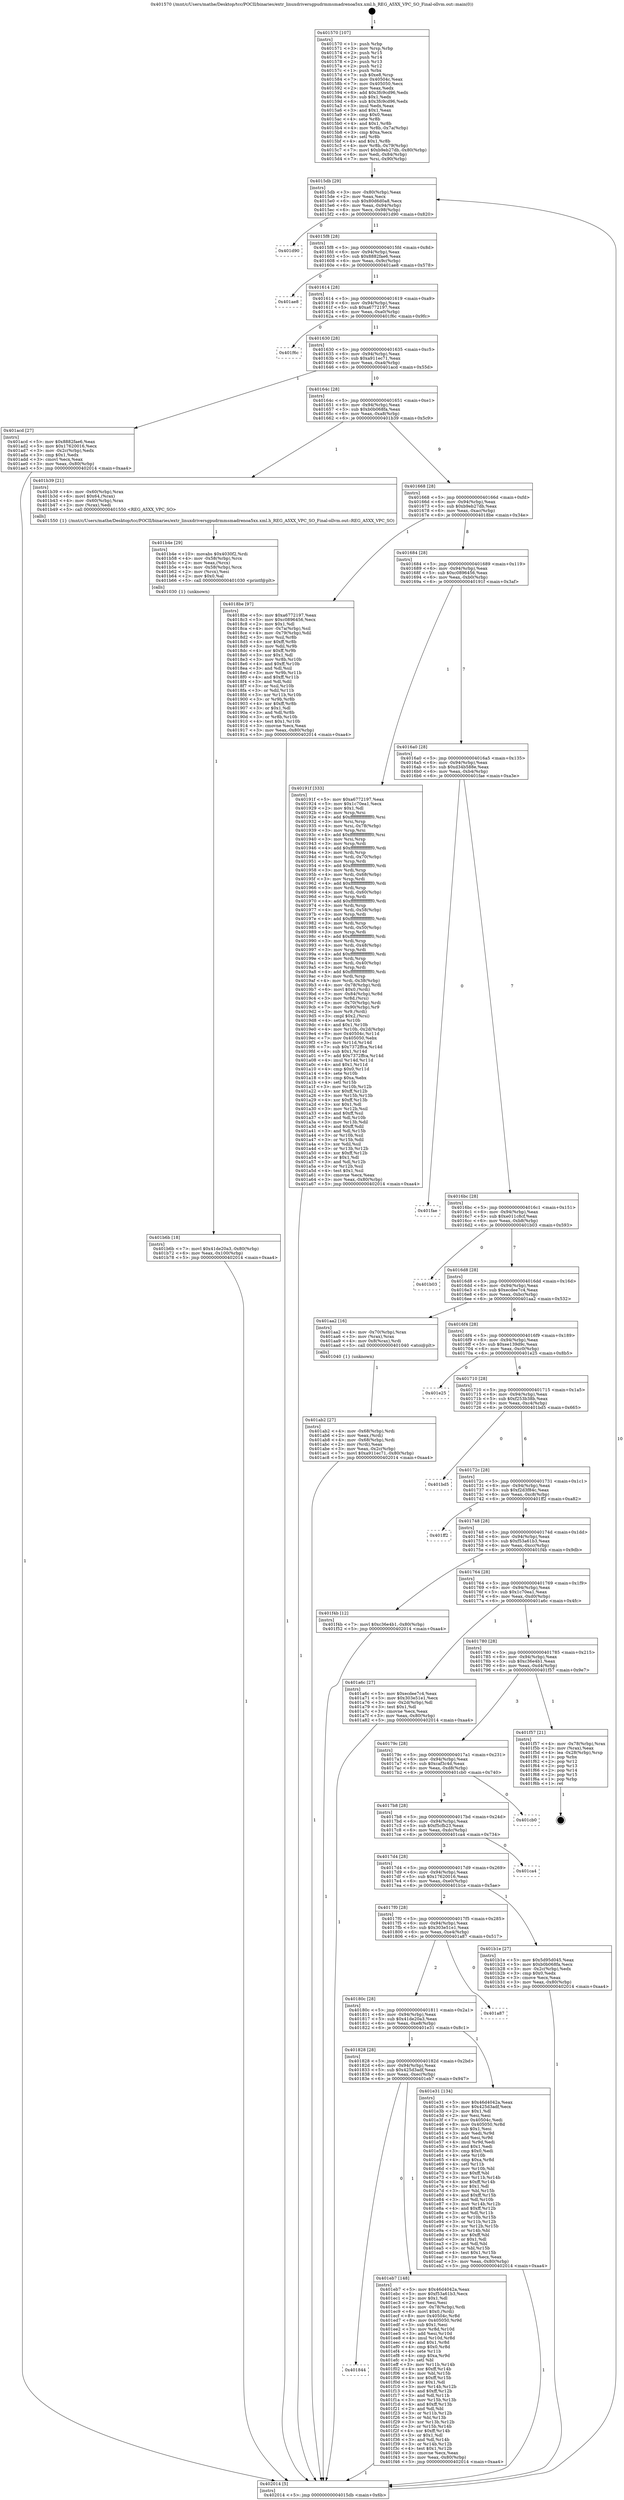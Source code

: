digraph "0x401570" {
  label = "0x401570 (/mnt/c/Users/mathe/Desktop/tcc/POCII/binaries/extr_linuxdriversgpudrmmsmadrenoa5xx.xml.h_REG_A5XX_VPC_SO_Final-ollvm.out::main(0))"
  labelloc = "t"
  node[shape=record]

  Entry [label="",width=0.3,height=0.3,shape=circle,fillcolor=black,style=filled]
  "0x4015db" [label="{
     0x4015db [29]\l
     | [instrs]\l
     &nbsp;&nbsp;0x4015db \<+3\>: mov -0x80(%rbp),%eax\l
     &nbsp;&nbsp;0x4015de \<+2\>: mov %eax,%ecx\l
     &nbsp;&nbsp;0x4015e0 \<+6\>: sub $0x80d6d0a8,%ecx\l
     &nbsp;&nbsp;0x4015e6 \<+6\>: mov %eax,-0x94(%rbp)\l
     &nbsp;&nbsp;0x4015ec \<+6\>: mov %ecx,-0x98(%rbp)\l
     &nbsp;&nbsp;0x4015f2 \<+6\>: je 0000000000401d90 \<main+0x820\>\l
  }"]
  "0x401d90" [label="{
     0x401d90\l
  }", style=dashed]
  "0x4015f8" [label="{
     0x4015f8 [28]\l
     | [instrs]\l
     &nbsp;&nbsp;0x4015f8 \<+5\>: jmp 00000000004015fd \<main+0x8d\>\l
     &nbsp;&nbsp;0x4015fd \<+6\>: mov -0x94(%rbp),%eax\l
     &nbsp;&nbsp;0x401603 \<+5\>: sub $0x8882fae6,%eax\l
     &nbsp;&nbsp;0x401608 \<+6\>: mov %eax,-0x9c(%rbp)\l
     &nbsp;&nbsp;0x40160e \<+6\>: je 0000000000401ae8 \<main+0x578\>\l
  }"]
  Exit [label="",width=0.3,height=0.3,shape=circle,fillcolor=black,style=filled,peripheries=2]
  "0x401ae8" [label="{
     0x401ae8\l
  }", style=dashed]
  "0x401614" [label="{
     0x401614 [28]\l
     | [instrs]\l
     &nbsp;&nbsp;0x401614 \<+5\>: jmp 0000000000401619 \<main+0xa9\>\l
     &nbsp;&nbsp;0x401619 \<+6\>: mov -0x94(%rbp),%eax\l
     &nbsp;&nbsp;0x40161f \<+5\>: sub $0xa6772197,%eax\l
     &nbsp;&nbsp;0x401624 \<+6\>: mov %eax,-0xa0(%rbp)\l
     &nbsp;&nbsp;0x40162a \<+6\>: je 0000000000401f6c \<main+0x9fc\>\l
  }"]
  "0x401844" [label="{
     0x401844\l
  }", style=dashed]
  "0x401f6c" [label="{
     0x401f6c\l
  }", style=dashed]
  "0x401630" [label="{
     0x401630 [28]\l
     | [instrs]\l
     &nbsp;&nbsp;0x401630 \<+5\>: jmp 0000000000401635 \<main+0xc5\>\l
     &nbsp;&nbsp;0x401635 \<+6\>: mov -0x94(%rbp),%eax\l
     &nbsp;&nbsp;0x40163b \<+5\>: sub $0xa911ec71,%eax\l
     &nbsp;&nbsp;0x401640 \<+6\>: mov %eax,-0xa4(%rbp)\l
     &nbsp;&nbsp;0x401646 \<+6\>: je 0000000000401acd \<main+0x55d\>\l
  }"]
  "0x401eb7" [label="{
     0x401eb7 [148]\l
     | [instrs]\l
     &nbsp;&nbsp;0x401eb7 \<+5\>: mov $0x46d4042a,%eax\l
     &nbsp;&nbsp;0x401ebc \<+5\>: mov $0xf53a61b3,%ecx\l
     &nbsp;&nbsp;0x401ec1 \<+2\>: mov $0x1,%dl\l
     &nbsp;&nbsp;0x401ec3 \<+2\>: xor %esi,%esi\l
     &nbsp;&nbsp;0x401ec5 \<+4\>: mov -0x78(%rbp),%rdi\l
     &nbsp;&nbsp;0x401ec9 \<+6\>: movl $0x0,(%rdi)\l
     &nbsp;&nbsp;0x401ecf \<+8\>: mov 0x40504c,%r8d\l
     &nbsp;&nbsp;0x401ed7 \<+8\>: mov 0x405050,%r9d\l
     &nbsp;&nbsp;0x401edf \<+3\>: sub $0x1,%esi\l
     &nbsp;&nbsp;0x401ee2 \<+3\>: mov %r8d,%r10d\l
     &nbsp;&nbsp;0x401ee5 \<+3\>: add %esi,%r10d\l
     &nbsp;&nbsp;0x401ee8 \<+4\>: imul %r10d,%r8d\l
     &nbsp;&nbsp;0x401eec \<+4\>: and $0x1,%r8d\l
     &nbsp;&nbsp;0x401ef0 \<+4\>: cmp $0x0,%r8d\l
     &nbsp;&nbsp;0x401ef4 \<+4\>: sete %r11b\l
     &nbsp;&nbsp;0x401ef8 \<+4\>: cmp $0xa,%r9d\l
     &nbsp;&nbsp;0x401efc \<+3\>: setl %bl\l
     &nbsp;&nbsp;0x401eff \<+3\>: mov %r11b,%r14b\l
     &nbsp;&nbsp;0x401f02 \<+4\>: xor $0xff,%r14b\l
     &nbsp;&nbsp;0x401f06 \<+3\>: mov %bl,%r15b\l
     &nbsp;&nbsp;0x401f09 \<+4\>: xor $0xff,%r15b\l
     &nbsp;&nbsp;0x401f0d \<+3\>: xor $0x1,%dl\l
     &nbsp;&nbsp;0x401f10 \<+3\>: mov %r14b,%r12b\l
     &nbsp;&nbsp;0x401f13 \<+4\>: and $0xff,%r12b\l
     &nbsp;&nbsp;0x401f17 \<+3\>: and %dl,%r11b\l
     &nbsp;&nbsp;0x401f1a \<+3\>: mov %r15b,%r13b\l
     &nbsp;&nbsp;0x401f1d \<+4\>: and $0xff,%r13b\l
     &nbsp;&nbsp;0x401f21 \<+2\>: and %dl,%bl\l
     &nbsp;&nbsp;0x401f23 \<+3\>: or %r11b,%r12b\l
     &nbsp;&nbsp;0x401f26 \<+3\>: or %bl,%r13b\l
     &nbsp;&nbsp;0x401f29 \<+3\>: xor %r13b,%r12b\l
     &nbsp;&nbsp;0x401f2c \<+3\>: or %r15b,%r14b\l
     &nbsp;&nbsp;0x401f2f \<+4\>: xor $0xff,%r14b\l
     &nbsp;&nbsp;0x401f33 \<+3\>: or $0x1,%dl\l
     &nbsp;&nbsp;0x401f36 \<+3\>: and %dl,%r14b\l
     &nbsp;&nbsp;0x401f39 \<+3\>: or %r14b,%r12b\l
     &nbsp;&nbsp;0x401f3c \<+4\>: test $0x1,%r12b\l
     &nbsp;&nbsp;0x401f40 \<+3\>: cmovne %ecx,%eax\l
     &nbsp;&nbsp;0x401f43 \<+3\>: mov %eax,-0x80(%rbp)\l
     &nbsp;&nbsp;0x401f46 \<+5\>: jmp 0000000000402014 \<main+0xaa4\>\l
  }"]
  "0x401acd" [label="{
     0x401acd [27]\l
     | [instrs]\l
     &nbsp;&nbsp;0x401acd \<+5\>: mov $0x8882fae6,%eax\l
     &nbsp;&nbsp;0x401ad2 \<+5\>: mov $0x17620016,%ecx\l
     &nbsp;&nbsp;0x401ad7 \<+3\>: mov -0x2c(%rbp),%edx\l
     &nbsp;&nbsp;0x401ada \<+3\>: cmp $0x1,%edx\l
     &nbsp;&nbsp;0x401add \<+3\>: cmovl %ecx,%eax\l
     &nbsp;&nbsp;0x401ae0 \<+3\>: mov %eax,-0x80(%rbp)\l
     &nbsp;&nbsp;0x401ae3 \<+5\>: jmp 0000000000402014 \<main+0xaa4\>\l
  }"]
  "0x40164c" [label="{
     0x40164c [28]\l
     | [instrs]\l
     &nbsp;&nbsp;0x40164c \<+5\>: jmp 0000000000401651 \<main+0xe1\>\l
     &nbsp;&nbsp;0x401651 \<+6\>: mov -0x94(%rbp),%eax\l
     &nbsp;&nbsp;0x401657 \<+5\>: sub $0xb0b068fa,%eax\l
     &nbsp;&nbsp;0x40165c \<+6\>: mov %eax,-0xa8(%rbp)\l
     &nbsp;&nbsp;0x401662 \<+6\>: je 0000000000401b39 \<main+0x5c9\>\l
  }"]
  "0x401828" [label="{
     0x401828 [28]\l
     | [instrs]\l
     &nbsp;&nbsp;0x401828 \<+5\>: jmp 000000000040182d \<main+0x2bd\>\l
     &nbsp;&nbsp;0x40182d \<+6\>: mov -0x94(%rbp),%eax\l
     &nbsp;&nbsp;0x401833 \<+5\>: sub $0x425d3adf,%eax\l
     &nbsp;&nbsp;0x401838 \<+6\>: mov %eax,-0xec(%rbp)\l
     &nbsp;&nbsp;0x40183e \<+6\>: je 0000000000401eb7 \<main+0x947\>\l
  }"]
  "0x401b39" [label="{
     0x401b39 [21]\l
     | [instrs]\l
     &nbsp;&nbsp;0x401b39 \<+4\>: mov -0x60(%rbp),%rax\l
     &nbsp;&nbsp;0x401b3d \<+6\>: movl $0x64,(%rax)\l
     &nbsp;&nbsp;0x401b43 \<+4\>: mov -0x60(%rbp),%rax\l
     &nbsp;&nbsp;0x401b47 \<+2\>: mov (%rax),%edi\l
     &nbsp;&nbsp;0x401b49 \<+5\>: call 0000000000401550 \<REG_A5XX_VPC_SO\>\l
     | [calls]\l
     &nbsp;&nbsp;0x401550 \{1\} (/mnt/c/Users/mathe/Desktop/tcc/POCII/binaries/extr_linuxdriversgpudrmmsmadrenoa5xx.xml.h_REG_A5XX_VPC_SO_Final-ollvm.out::REG_A5XX_VPC_SO)\l
  }"]
  "0x401668" [label="{
     0x401668 [28]\l
     | [instrs]\l
     &nbsp;&nbsp;0x401668 \<+5\>: jmp 000000000040166d \<main+0xfd\>\l
     &nbsp;&nbsp;0x40166d \<+6\>: mov -0x94(%rbp),%eax\l
     &nbsp;&nbsp;0x401673 \<+5\>: sub $0xb9eb27db,%eax\l
     &nbsp;&nbsp;0x401678 \<+6\>: mov %eax,-0xac(%rbp)\l
     &nbsp;&nbsp;0x40167e \<+6\>: je 00000000004018be \<main+0x34e\>\l
  }"]
  "0x401e31" [label="{
     0x401e31 [134]\l
     | [instrs]\l
     &nbsp;&nbsp;0x401e31 \<+5\>: mov $0x46d4042a,%eax\l
     &nbsp;&nbsp;0x401e36 \<+5\>: mov $0x425d3adf,%ecx\l
     &nbsp;&nbsp;0x401e3b \<+2\>: mov $0x1,%dl\l
     &nbsp;&nbsp;0x401e3d \<+2\>: xor %esi,%esi\l
     &nbsp;&nbsp;0x401e3f \<+7\>: mov 0x40504c,%edi\l
     &nbsp;&nbsp;0x401e46 \<+8\>: mov 0x405050,%r8d\l
     &nbsp;&nbsp;0x401e4e \<+3\>: sub $0x1,%esi\l
     &nbsp;&nbsp;0x401e51 \<+3\>: mov %edi,%r9d\l
     &nbsp;&nbsp;0x401e54 \<+3\>: add %esi,%r9d\l
     &nbsp;&nbsp;0x401e57 \<+4\>: imul %r9d,%edi\l
     &nbsp;&nbsp;0x401e5b \<+3\>: and $0x1,%edi\l
     &nbsp;&nbsp;0x401e5e \<+3\>: cmp $0x0,%edi\l
     &nbsp;&nbsp;0x401e61 \<+4\>: sete %r10b\l
     &nbsp;&nbsp;0x401e65 \<+4\>: cmp $0xa,%r8d\l
     &nbsp;&nbsp;0x401e69 \<+4\>: setl %r11b\l
     &nbsp;&nbsp;0x401e6d \<+3\>: mov %r10b,%bl\l
     &nbsp;&nbsp;0x401e70 \<+3\>: xor $0xff,%bl\l
     &nbsp;&nbsp;0x401e73 \<+3\>: mov %r11b,%r14b\l
     &nbsp;&nbsp;0x401e76 \<+4\>: xor $0xff,%r14b\l
     &nbsp;&nbsp;0x401e7a \<+3\>: xor $0x1,%dl\l
     &nbsp;&nbsp;0x401e7d \<+3\>: mov %bl,%r15b\l
     &nbsp;&nbsp;0x401e80 \<+4\>: and $0xff,%r15b\l
     &nbsp;&nbsp;0x401e84 \<+3\>: and %dl,%r10b\l
     &nbsp;&nbsp;0x401e87 \<+3\>: mov %r14b,%r12b\l
     &nbsp;&nbsp;0x401e8a \<+4\>: and $0xff,%r12b\l
     &nbsp;&nbsp;0x401e8e \<+3\>: and %dl,%r11b\l
     &nbsp;&nbsp;0x401e91 \<+3\>: or %r10b,%r15b\l
     &nbsp;&nbsp;0x401e94 \<+3\>: or %r11b,%r12b\l
     &nbsp;&nbsp;0x401e97 \<+3\>: xor %r12b,%r15b\l
     &nbsp;&nbsp;0x401e9a \<+3\>: or %r14b,%bl\l
     &nbsp;&nbsp;0x401e9d \<+3\>: xor $0xff,%bl\l
     &nbsp;&nbsp;0x401ea0 \<+3\>: or $0x1,%dl\l
     &nbsp;&nbsp;0x401ea3 \<+2\>: and %dl,%bl\l
     &nbsp;&nbsp;0x401ea5 \<+3\>: or %bl,%r15b\l
     &nbsp;&nbsp;0x401ea8 \<+4\>: test $0x1,%r15b\l
     &nbsp;&nbsp;0x401eac \<+3\>: cmovne %ecx,%eax\l
     &nbsp;&nbsp;0x401eaf \<+3\>: mov %eax,-0x80(%rbp)\l
     &nbsp;&nbsp;0x401eb2 \<+5\>: jmp 0000000000402014 \<main+0xaa4\>\l
  }"]
  "0x4018be" [label="{
     0x4018be [97]\l
     | [instrs]\l
     &nbsp;&nbsp;0x4018be \<+5\>: mov $0xa6772197,%eax\l
     &nbsp;&nbsp;0x4018c3 \<+5\>: mov $0xc0896456,%ecx\l
     &nbsp;&nbsp;0x4018c8 \<+2\>: mov $0x1,%dl\l
     &nbsp;&nbsp;0x4018ca \<+4\>: mov -0x7a(%rbp),%sil\l
     &nbsp;&nbsp;0x4018ce \<+4\>: mov -0x79(%rbp),%dil\l
     &nbsp;&nbsp;0x4018d2 \<+3\>: mov %sil,%r8b\l
     &nbsp;&nbsp;0x4018d5 \<+4\>: xor $0xff,%r8b\l
     &nbsp;&nbsp;0x4018d9 \<+3\>: mov %dil,%r9b\l
     &nbsp;&nbsp;0x4018dc \<+4\>: xor $0xff,%r9b\l
     &nbsp;&nbsp;0x4018e0 \<+3\>: xor $0x1,%dl\l
     &nbsp;&nbsp;0x4018e3 \<+3\>: mov %r8b,%r10b\l
     &nbsp;&nbsp;0x4018e6 \<+4\>: and $0xff,%r10b\l
     &nbsp;&nbsp;0x4018ea \<+3\>: and %dl,%sil\l
     &nbsp;&nbsp;0x4018ed \<+3\>: mov %r9b,%r11b\l
     &nbsp;&nbsp;0x4018f0 \<+4\>: and $0xff,%r11b\l
     &nbsp;&nbsp;0x4018f4 \<+3\>: and %dl,%dil\l
     &nbsp;&nbsp;0x4018f7 \<+3\>: or %sil,%r10b\l
     &nbsp;&nbsp;0x4018fa \<+3\>: or %dil,%r11b\l
     &nbsp;&nbsp;0x4018fd \<+3\>: xor %r11b,%r10b\l
     &nbsp;&nbsp;0x401900 \<+3\>: or %r9b,%r8b\l
     &nbsp;&nbsp;0x401903 \<+4\>: xor $0xff,%r8b\l
     &nbsp;&nbsp;0x401907 \<+3\>: or $0x1,%dl\l
     &nbsp;&nbsp;0x40190a \<+3\>: and %dl,%r8b\l
     &nbsp;&nbsp;0x40190d \<+3\>: or %r8b,%r10b\l
     &nbsp;&nbsp;0x401910 \<+4\>: test $0x1,%r10b\l
     &nbsp;&nbsp;0x401914 \<+3\>: cmovne %ecx,%eax\l
     &nbsp;&nbsp;0x401917 \<+3\>: mov %eax,-0x80(%rbp)\l
     &nbsp;&nbsp;0x40191a \<+5\>: jmp 0000000000402014 \<main+0xaa4\>\l
  }"]
  "0x401684" [label="{
     0x401684 [28]\l
     | [instrs]\l
     &nbsp;&nbsp;0x401684 \<+5\>: jmp 0000000000401689 \<main+0x119\>\l
     &nbsp;&nbsp;0x401689 \<+6\>: mov -0x94(%rbp),%eax\l
     &nbsp;&nbsp;0x40168f \<+5\>: sub $0xc0896456,%eax\l
     &nbsp;&nbsp;0x401694 \<+6\>: mov %eax,-0xb0(%rbp)\l
     &nbsp;&nbsp;0x40169a \<+6\>: je 000000000040191f \<main+0x3af\>\l
  }"]
  "0x402014" [label="{
     0x402014 [5]\l
     | [instrs]\l
     &nbsp;&nbsp;0x402014 \<+5\>: jmp 00000000004015db \<main+0x6b\>\l
  }"]
  "0x401570" [label="{
     0x401570 [107]\l
     | [instrs]\l
     &nbsp;&nbsp;0x401570 \<+1\>: push %rbp\l
     &nbsp;&nbsp;0x401571 \<+3\>: mov %rsp,%rbp\l
     &nbsp;&nbsp;0x401574 \<+2\>: push %r15\l
     &nbsp;&nbsp;0x401576 \<+2\>: push %r14\l
     &nbsp;&nbsp;0x401578 \<+2\>: push %r13\l
     &nbsp;&nbsp;0x40157a \<+2\>: push %r12\l
     &nbsp;&nbsp;0x40157c \<+1\>: push %rbx\l
     &nbsp;&nbsp;0x40157d \<+7\>: sub $0xe8,%rsp\l
     &nbsp;&nbsp;0x401584 \<+7\>: mov 0x40504c,%eax\l
     &nbsp;&nbsp;0x40158b \<+7\>: mov 0x405050,%ecx\l
     &nbsp;&nbsp;0x401592 \<+2\>: mov %eax,%edx\l
     &nbsp;&nbsp;0x401594 \<+6\>: add $0x3fc9cd96,%edx\l
     &nbsp;&nbsp;0x40159a \<+3\>: sub $0x1,%edx\l
     &nbsp;&nbsp;0x40159d \<+6\>: sub $0x3fc9cd96,%edx\l
     &nbsp;&nbsp;0x4015a3 \<+3\>: imul %edx,%eax\l
     &nbsp;&nbsp;0x4015a6 \<+3\>: and $0x1,%eax\l
     &nbsp;&nbsp;0x4015a9 \<+3\>: cmp $0x0,%eax\l
     &nbsp;&nbsp;0x4015ac \<+4\>: sete %r8b\l
     &nbsp;&nbsp;0x4015b0 \<+4\>: and $0x1,%r8b\l
     &nbsp;&nbsp;0x4015b4 \<+4\>: mov %r8b,-0x7a(%rbp)\l
     &nbsp;&nbsp;0x4015b8 \<+3\>: cmp $0xa,%ecx\l
     &nbsp;&nbsp;0x4015bb \<+4\>: setl %r8b\l
     &nbsp;&nbsp;0x4015bf \<+4\>: and $0x1,%r8b\l
     &nbsp;&nbsp;0x4015c3 \<+4\>: mov %r8b,-0x79(%rbp)\l
     &nbsp;&nbsp;0x4015c7 \<+7\>: movl $0xb9eb27db,-0x80(%rbp)\l
     &nbsp;&nbsp;0x4015ce \<+6\>: mov %edi,-0x84(%rbp)\l
     &nbsp;&nbsp;0x4015d4 \<+7\>: mov %rsi,-0x90(%rbp)\l
  }"]
  "0x40180c" [label="{
     0x40180c [28]\l
     | [instrs]\l
     &nbsp;&nbsp;0x40180c \<+5\>: jmp 0000000000401811 \<main+0x2a1\>\l
     &nbsp;&nbsp;0x401811 \<+6\>: mov -0x94(%rbp),%eax\l
     &nbsp;&nbsp;0x401817 \<+5\>: sub $0x41de20a3,%eax\l
     &nbsp;&nbsp;0x40181c \<+6\>: mov %eax,-0xe8(%rbp)\l
     &nbsp;&nbsp;0x401822 \<+6\>: je 0000000000401e31 \<main+0x8c1\>\l
  }"]
  "0x40191f" [label="{
     0x40191f [333]\l
     | [instrs]\l
     &nbsp;&nbsp;0x40191f \<+5\>: mov $0xa6772197,%eax\l
     &nbsp;&nbsp;0x401924 \<+5\>: mov $0x1c70ea1,%ecx\l
     &nbsp;&nbsp;0x401929 \<+2\>: mov $0x1,%dl\l
     &nbsp;&nbsp;0x40192b \<+3\>: mov %rsp,%rsi\l
     &nbsp;&nbsp;0x40192e \<+4\>: add $0xfffffffffffffff0,%rsi\l
     &nbsp;&nbsp;0x401932 \<+3\>: mov %rsi,%rsp\l
     &nbsp;&nbsp;0x401935 \<+4\>: mov %rsi,-0x78(%rbp)\l
     &nbsp;&nbsp;0x401939 \<+3\>: mov %rsp,%rsi\l
     &nbsp;&nbsp;0x40193c \<+4\>: add $0xfffffffffffffff0,%rsi\l
     &nbsp;&nbsp;0x401940 \<+3\>: mov %rsi,%rsp\l
     &nbsp;&nbsp;0x401943 \<+3\>: mov %rsp,%rdi\l
     &nbsp;&nbsp;0x401946 \<+4\>: add $0xfffffffffffffff0,%rdi\l
     &nbsp;&nbsp;0x40194a \<+3\>: mov %rdi,%rsp\l
     &nbsp;&nbsp;0x40194d \<+4\>: mov %rdi,-0x70(%rbp)\l
     &nbsp;&nbsp;0x401951 \<+3\>: mov %rsp,%rdi\l
     &nbsp;&nbsp;0x401954 \<+4\>: add $0xfffffffffffffff0,%rdi\l
     &nbsp;&nbsp;0x401958 \<+3\>: mov %rdi,%rsp\l
     &nbsp;&nbsp;0x40195b \<+4\>: mov %rdi,-0x68(%rbp)\l
     &nbsp;&nbsp;0x40195f \<+3\>: mov %rsp,%rdi\l
     &nbsp;&nbsp;0x401962 \<+4\>: add $0xfffffffffffffff0,%rdi\l
     &nbsp;&nbsp;0x401966 \<+3\>: mov %rdi,%rsp\l
     &nbsp;&nbsp;0x401969 \<+4\>: mov %rdi,-0x60(%rbp)\l
     &nbsp;&nbsp;0x40196d \<+3\>: mov %rsp,%rdi\l
     &nbsp;&nbsp;0x401970 \<+4\>: add $0xfffffffffffffff0,%rdi\l
     &nbsp;&nbsp;0x401974 \<+3\>: mov %rdi,%rsp\l
     &nbsp;&nbsp;0x401977 \<+4\>: mov %rdi,-0x58(%rbp)\l
     &nbsp;&nbsp;0x40197b \<+3\>: mov %rsp,%rdi\l
     &nbsp;&nbsp;0x40197e \<+4\>: add $0xfffffffffffffff0,%rdi\l
     &nbsp;&nbsp;0x401982 \<+3\>: mov %rdi,%rsp\l
     &nbsp;&nbsp;0x401985 \<+4\>: mov %rdi,-0x50(%rbp)\l
     &nbsp;&nbsp;0x401989 \<+3\>: mov %rsp,%rdi\l
     &nbsp;&nbsp;0x40198c \<+4\>: add $0xfffffffffffffff0,%rdi\l
     &nbsp;&nbsp;0x401990 \<+3\>: mov %rdi,%rsp\l
     &nbsp;&nbsp;0x401993 \<+4\>: mov %rdi,-0x48(%rbp)\l
     &nbsp;&nbsp;0x401997 \<+3\>: mov %rsp,%rdi\l
     &nbsp;&nbsp;0x40199a \<+4\>: add $0xfffffffffffffff0,%rdi\l
     &nbsp;&nbsp;0x40199e \<+3\>: mov %rdi,%rsp\l
     &nbsp;&nbsp;0x4019a1 \<+4\>: mov %rdi,-0x40(%rbp)\l
     &nbsp;&nbsp;0x4019a5 \<+3\>: mov %rsp,%rdi\l
     &nbsp;&nbsp;0x4019a8 \<+4\>: add $0xfffffffffffffff0,%rdi\l
     &nbsp;&nbsp;0x4019ac \<+3\>: mov %rdi,%rsp\l
     &nbsp;&nbsp;0x4019af \<+4\>: mov %rdi,-0x38(%rbp)\l
     &nbsp;&nbsp;0x4019b3 \<+4\>: mov -0x78(%rbp),%rdi\l
     &nbsp;&nbsp;0x4019b7 \<+6\>: movl $0x0,(%rdi)\l
     &nbsp;&nbsp;0x4019bd \<+7\>: mov -0x84(%rbp),%r8d\l
     &nbsp;&nbsp;0x4019c4 \<+3\>: mov %r8d,(%rsi)\l
     &nbsp;&nbsp;0x4019c7 \<+4\>: mov -0x70(%rbp),%rdi\l
     &nbsp;&nbsp;0x4019cb \<+7\>: mov -0x90(%rbp),%r9\l
     &nbsp;&nbsp;0x4019d2 \<+3\>: mov %r9,(%rdi)\l
     &nbsp;&nbsp;0x4019d5 \<+3\>: cmpl $0x2,(%rsi)\l
     &nbsp;&nbsp;0x4019d8 \<+4\>: setne %r10b\l
     &nbsp;&nbsp;0x4019dc \<+4\>: and $0x1,%r10b\l
     &nbsp;&nbsp;0x4019e0 \<+4\>: mov %r10b,-0x2d(%rbp)\l
     &nbsp;&nbsp;0x4019e4 \<+8\>: mov 0x40504c,%r11d\l
     &nbsp;&nbsp;0x4019ec \<+7\>: mov 0x405050,%ebx\l
     &nbsp;&nbsp;0x4019f3 \<+3\>: mov %r11d,%r14d\l
     &nbsp;&nbsp;0x4019f6 \<+7\>: sub $0x7372ffca,%r14d\l
     &nbsp;&nbsp;0x4019fd \<+4\>: sub $0x1,%r14d\l
     &nbsp;&nbsp;0x401a01 \<+7\>: add $0x7372ffca,%r14d\l
     &nbsp;&nbsp;0x401a08 \<+4\>: imul %r14d,%r11d\l
     &nbsp;&nbsp;0x401a0c \<+4\>: and $0x1,%r11d\l
     &nbsp;&nbsp;0x401a10 \<+4\>: cmp $0x0,%r11d\l
     &nbsp;&nbsp;0x401a14 \<+4\>: sete %r10b\l
     &nbsp;&nbsp;0x401a18 \<+3\>: cmp $0xa,%ebx\l
     &nbsp;&nbsp;0x401a1b \<+4\>: setl %r15b\l
     &nbsp;&nbsp;0x401a1f \<+3\>: mov %r10b,%r12b\l
     &nbsp;&nbsp;0x401a22 \<+4\>: xor $0xff,%r12b\l
     &nbsp;&nbsp;0x401a26 \<+3\>: mov %r15b,%r13b\l
     &nbsp;&nbsp;0x401a29 \<+4\>: xor $0xff,%r13b\l
     &nbsp;&nbsp;0x401a2d \<+3\>: xor $0x1,%dl\l
     &nbsp;&nbsp;0x401a30 \<+3\>: mov %r12b,%sil\l
     &nbsp;&nbsp;0x401a33 \<+4\>: and $0xff,%sil\l
     &nbsp;&nbsp;0x401a37 \<+3\>: and %dl,%r10b\l
     &nbsp;&nbsp;0x401a3a \<+3\>: mov %r13b,%dil\l
     &nbsp;&nbsp;0x401a3d \<+4\>: and $0xff,%dil\l
     &nbsp;&nbsp;0x401a41 \<+3\>: and %dl,%r15b\l
     &nbsp;&nbsp;0x401a44 \<+3\>: or %r10b,%sil\l
     &nbsp;&nbsp;0x401a47 \<+3\>: or %r15b,%dil\l
     &nbsp;&nbsp;0x401a4a \<+3\>: xor %dil,%sil\l
     &nbsp;&nbsp;0x401a4d \<+3\>: or %r13b,%r12b\l
     &nbsp;&nbsp;0x401a50 \<+4\>: xor $0xff,%r12b\l
     &nbsp;&nbsp;0x401a54 \<+3\>: or $0x1,%dl\l
     &nbsp;&nbsp;0x401a57 \<+3\>: and %dl,%r12b\l
     &nbsp;&nbsp;0x401a5a \<+3\>: or %r12b,%sil\l
     &nbsp;&nbsp;0x401a5d \<+4\>: test $0x1,%sil\l
     &nbsp;&nbsp;0x401a61 \<+3\>: cmovne %ecx,%eax\l
     &nbsp;&nbsp;0x401a64 \<+3\>: mov %eax,-0x80(%rbp)\l
     &nbsp;&nbsp;0x401a67 \<+5\>: jmp 0000000000402014 \<main+0xaa4\>\l
  }"]
  "0x4016a0" [label="{
     0x4016a0 [28]\l
     | [instrs]\l
     &nbsp;&nbsp;0x4016a0 \<+5\>: jmp 00000000004016a5 \<main+0x135\>\l
     &nbsp;&nbsp;0x4016a5 \<+6\>: mov -0x94(%rbp),%eax\l
     &nbsp;&nbsp;0x4016ab \<+5\>: sub $0xd34b588e,%eax\l
     &nbsp;&nbsp;0x4016b0 \<+6\>: mov %eax,-0xb4(%rbp)\l
     &nbsp;&nbsp;0x4016b6 \<+6\>: je 0000000000401fae \<main+0xa3e\>\l
  }"]
  "0x401a87" [label="{
     0x401a87\l
  }", style=dashed]
  "0x401b6b" [label="{
     0x401b6b [18]\l
     | [instrs]\l
     &nbsp;&nbsp;0x401b6b \<+7\>: movl $0x41de20a3,-0x80(%rbp)\l
     &nbsp;&nbsp;0x401b72 \<+6\>: mov %eax,-0x100(%rbp)\l
     &nbsp;&nbsp;0x401b78 \<+5\>: jmp 0000000000402014 \<main+0xaa4\>\l
  }"]
  "0x401fae" [label="{
     0x401fae\l
  }", style=dashed]
  "0x4016bc" [label="{
     0x4016bc [28]\l
     | [instrs]\l
     &nbsp;&nbsp;0x4016bc \<+5\>: jmp 00000000004016c1 \<main+0x151\>\l
     &nbsp;&nbsp;0x4016c1 \<+6\>: mov -0x94(%rbp),%eax\l
     &nbsp;&nbsp;0x4016c7 \<+5\>: sub $0xe011c8cf,%eax\l
     &nbsp;&nbsp;0x4016cc \<+6\>: mov %eax,-0xb8(%rbp)\l
     &nbsp;&nbsp;0x4016d2 \<+6\>: je 0000000000401b03 \<main+0x593\>\l
  }"]
  "0x401b4e" [label="{
     0x401b4e [29]\l
     | [instrs]\l
     &nbsp;&nbsp;0x401b4e \<+10\>: movabs $0x4030f2,%rdi\l
     &nbsp;&nbsp;0x401b58 \<+4\>: mov -0x58(%rbp),%rcx\l
     &nbsp;&nbsp;0x401b5c \<+2\>: mov %eax,(%rcx)\l
     &nbsp;&nbsp;0x401b5e \<+4\>: mov -0x58(%rbp),%rcx\l
     &nbsp;&nbsp;0x401b62 \<+2\>: mov (%rcx),%esi\l
     &nbsp;&nbsp;0x401b64 \<+2\>: mov $0x0,%al\l
     &nbsp;&nbsp;0x401b66 \<+5\>: call 0000000000401030 \<printf@plt\>\l
     | [calls]\l
     &nbsp;&nbsp;0x401030 \{1\} (unknown)\l
  }"]
  "0x401b03" [label="{
     0x401b03\l
  }", style=dashed]
  "0x4016d8" [label="{
     0x4016d8 [28]\l
     | [instrs]\l
     &nbsp;&nbsp;0x4016d8 \<+5\>: jmp 00000000004016dd \<main+0x16d\>\l
     &nbsp;&nbsp;0x4016dd \<+6\>: mov -0x94(%rbp),%eax\l
     &nbsp;&nbsp;0x4016e3 \<+5\>: sub $0xecdee7c4,%eax\l
     &nbsp;&nbsp;0x4016e8 \<+6\>: mov %eax,-0xbc(%rbp)\l
     &nbsp;&nbsp;0x4016ee \<+6\>: je 0000000000401aa2 \<main+0x532\>\l
  }"]
  "0x4017f0" [label="{
     0x4017f0 [28]\l
     | [instrs]\l
     &nbsp;&nbsp;0x4017f0 \<+5\>: jmp 00000000004017f5 \<main+0x285\>\l
     &nbsp;&nbsp;0x4017f5 \<+6\>: mov -0x94(%rbp),%eax\l
     &nbsp;&nbsp;0x4017fb \<+5\>: sub $0x303e51e1,%eax\l
     &nbsp;&nbsp;0x401800 \<+6\>: mov %eax,-0xe4(%rbp)\l
     &nbsp;&nbsp;0x401806 \<+6\>: je 0000000000401a87 \<main+0x517\>\l
  }"]
  "0x401aa2" [label="{
     0x401aa2 [16]\l
     | [instrs]\l
     &nbsp;&nbsp;0x401aa2 \<+4\>: mov -0x70(%rbp),%rax\l
     &nbsp;&nbsp;0x401aa6 \<+3\>: mov (%rax),%rax\l
     &nbsp;&nbsp;0x401aa9 \<+4\>: mov 0x8(%rax),%rdi\l
     &nbsp;&nbsp;0x401aad \<+5\>: call 0000000000401040 \<atoi@plt\>\l
     | [calls]\l
     &nbsp;&nbsp;0x401040 \{1\} (unknown)\l
  }"]
  "0x4016f4" [label="{
     0x4016f4 [28]\l
     | [instrs]\l
     &nbsp;&nbsp;0x4016f4 \<+5\>: jmp 00000000004016f9 \<main+0x189\>\l
     &nbsp;&nbsp;0x4016f9 \<+6\>: mov -0x94(%rbp),%eax\l
     &nbsp;&nbsp;0x4016ff \<+5\>: sub $0xee139d9c,%eax\l
     &nbsp;&nbsp;0x401704 \<+6\>: mov %eax,-0xc0(%rbp)\l
     &nbsp;&nbsp;0x40170a \<+6\>: je 0000000000401e25 \<main+0x8b5\>\l
  }"]
  "0x401b1e" [label="{
     0x401b1e [27]\l
     | [instrs]\l
     &nbsp;&nbsp;0x401b1e \<+5\>: mov $0x5d95d045,%eax\l
     &nbsp;&nbsp;0x401b23 \<+5\>: mov $0xb0b068fa,%ecx\l
     &nbsp;&nbsp;0x401b28 \<+3\>: mov -0x2c(%rbp),%edx\l
     &nbsp;&nbsp;0x401b2b \<+3\>: cmp $0x0,%edx\l
     &nbsp;&nbsp;0x401b2e \<+3\>: cmove %ecx,%eax\l
     &nbsp;&nbsp;0x401b31 \<+3\>: mov %eax,-0x80(%rbp)\l
     &nbsp;&nbsp;0x401b34 \<+5\>: jmp 0000000000402014 \<main+0xaa4\>\l
  }"]
  "0x401e25" [label="{
     0x401e25\l
  }", style=dashed]
  "0x401710" [label="{
     0x401710 [28]\l
     | [instrs]\l
     &nbsp;&nbsp;0x401710 \<+5\>: jmp 0000000000401715 \<main+0x1a5\>\l
     &nbsp;&nbsp;0x401715 \<+6\>: mov -0x94(%rbp),%eax\l
     &nbsp;&nbsp;0x40171b \<+5\>: sub $0xf253b38b,%eax\l
     &nbsp;&nbsp;0x401720 \<+6\>: mov %eax,-0xc4(%rbp)\l
     &nbsp;&nbsp;0x401726 \<+6\>: je 0000000000401bd5 \<main+0x665\>\l
  }"]
  "0x4017d4" [label="{
     0x4017d4 [28]\l
     | [instrs]\l
     &nbsp;&nbsp;0x4017d4 \<+5\>: jmp 00000000004017d9 \<main+0x269\>\l
     &nbsp;&nbsp;0x4017d9 \<+6\>: mov -0x94(%rbp),%eax\l
     &nbsp;&nbsp;0x4017df \<+5\>: sub $0x17620016,%eax\l
     &nbsp;&nbsp;0x4017e4 \<+6\>: mov %eax,-0xe0(%rbp)\l
     &nbsp;&nbsp;0x4017ea \<+6\>: je 0000000000401b1e \<main+0x5ae\>\l
  }"]
  "0x401bd5" [label="{
     0x401bd5\l
  }", style=dashed]
  "0x40172c" [label="{
     0x40172c [28]\l
     | [instrs]\l
     &nbsp;&nbsp;0x40172c \<+5\>: jmp 0000000000401731 \<main+0x1c1\>\l
     &nbsp;&nbsp;0x401731 \<+6\>: mov -0x94(%rbp),%eax\l
     &nbsp;&nbsp;0x401737 \<+5\>: sub $0xf2d3f84c,%eax\l
     &nbsp;&nbsp;0x40173c \<+6\>: mov %eax,-0xc8(%rbp)\l
     &nbsp;&nbsp;0x401742 \<+6\>: je 0000000000401ff2 \<main+0xa82\>\l
  }"]
  "0x401ca4" [label="{
     0x401ca4\l
  }", style=dashed]
  "0x401ff2" [label="{
     0x401ff2\l
  }", style=dashed]
  "0x401748" [label="{
     0x401748 [28]\l
     | [instrs]\l
     &nbsp;&nbsp;0x401748 \<+5\>: jmp 000000000040174d \<main+0x1dd\>\l
     &nbsp;&nbsp;0x40174d \<+6\>: mov -0x94(%rbp),%eax\l
     &nbsp;&nbsp;0x401753 \<+5\>: sub $0xf53a61b3,%eax\l
     &nbsp;&nbsp;0x401758 \<+6\>: mov %eax,-0xcc(%rbp)\l
     &nbsp;&nbsp;0x40175e \<+6\>: je 0000000000401f4b \<main+0x9db\>\l
  }"]
  "0x4017b8" [label="{
     0x4017b8 [28]\l
     | [instrs]\l
     &nbsp;&nbsp;0x4017b8 \<+5\>: jmp 00000000004017bd \<main+0x24d\>\l
     &nbsp;&nbsp;0x4017bd \<+6\>: mov -0x94(%rbp),%eax\l
     &nbsp;&nbsp;0x4017c3 \<+5\>: sub $0xf5cfb23,%eax\l
     &nbsp;&nbsp;0x4017c8 \<+6\>: mov %eax,-0xdc(%rbp)\l
     &nbsp;&nbsp;0x4017ce \<+6\>: je 0000000000401ca4 \<main+0x734\>\l
  }"]
  "0x401f4b" [label="{
     0x401f4b [12]\l
     | [instrs]\l
     &nbsp;&nbsp;0x401f4b \<+7\>: movl $0xc36e4b1,-0x80(%rbp)\l
     &nbsp;&nbsp;0x401f52 \<+5\>: jmp 0000000000402014 \<main+0xaa4\>\l
  }"]
  "0x401764" [label="{
     0x401764 [28]\l
     | [instrs]\l
     &nbsp;&nbsp;0x401764 \<+5\>: jmp 0000000000401769 \<main+0x1f9\>\l
     &nbsp;&nbsp;0x401769 \<+6\>: mov -0x94(%rbp),%eax\l
     &nbsp;&nbsp;0x40176f \<+5\>: sub $0x1c70ea1,%eax\l
     &nbsp;&nbsp;0x401774 \<+6\>: mov %eax,-0xd0(%rbp)\l
     &nbsp;&nbsp;0x40177a \<+6\>: je 0000000000401a6c \<main+0x4fc\>\l
  }"]
  "0x401cb0" [label="{
     0x401cb0\l
  }", style=dashed]
  "0x401a6c" [label="{
     0x401a6c [27]\l
     | [instrs]\l
     &nbsp;&nbsp;0x401a6c \<+5\>: mov $0xecdee7c4,%eax\l
     &nbsp;&nbsp;0x401a71 \<+5\>: mov $0x303e51e1,%ecx\l
     &nbsp;&nbsp;0x401a76 \<+3\>: mov -0x2d(%rbp),%dl\l
     &nbsp;&nbsp;0x401a79 \<+3\>: test $0x1,%dl\l
     &nbsp;&nbsp;0x401a7c \<+3\>: cmovne %ecx,%eax\l
     &nbsp;&nbsp;0x401a7f \<+3\>: mov %eax,-0x80(%rbp)\l
     &nbsp;&nbsp;0x401a82 \<+5\>: jmp 0000000000402014 \<main+0xaa4\>\l
  }"]
  "0x401780" [label="{
     0x401780 [28]\l
     | [instrs]\l
     &nbsp;&nbsp;0x401780 \<+5\>: jmp 0000000000401785 \<main+0x215\>\l
     &nbsp;&nbsp;0x401785 \<+6\>: mov -0x94(%rbp),%eax\l
     &nbsp;&nbsp;0x40178b \<+5\>: sub $0xc36e4b1,%eax\l
     &nbsp;&nbsp;0x401790 \<+6\>: mov %eax,-0xd4(%rbp)\l
     &nbsp;&nbsp;0x401796 \<+6\>: je 0000000000401f57 \<main+0x9e7\>\l
  }"]
  "0x401ab2" [label="{
     0x401ab2 [27]\l
     | [instrs]\l
     &nbsp;&nbsp;0x401ab2 \<+4\>: mov -0x68(%rbp),%rdi\l
     &nbsp;&nbsp;0x401ab6 \<+2\>: mov %eax,(%rdi)\l
     &nbsp;&nbsp;0x401ab8 \<+4\>: mov -0x68(%rbp),%rdi\l
     &nbsp;&nbsp;0x401abc \<+2\>: mov (%rdi),%eax\l
     &nbsp;&nbsp;0x401abe \<+3\>: mov %eax,-0x2c(%rbp)\l
     &nbsp;&nbsp;0x401ac1 \<+7\>: movl $0xa911ec71,-0x80(%rbp)\l
     &nbsp;&nbsp;0x401ac8 \<+5\>: jmp 0000000000402014 \<main+0xaa4\>\l
  }"]
  "0x40179c" [label="{
     0x40179c [28]\l
     | [instrs]\l
     &nbsp;&nbsp;0x40179c \<+5\>: jmp 00000000004017a1 \<main+0x231\>\l
     &nbsp;&nbsp;0x4017a1 \<+6\>: mov -0x94(%rbp),%eax\l
     &nbsp;&nbsp;0x4017a7 \<+5\>: sub $0xcaf3c4d,%eax\l
     &nbsp;&nbsp;0x4017ac \<+6\>: mov %eax,-0xd8(%rbp)\l
     &nbsp;&nbsp;0x4017b2 \<+6\>: je 0000000000401cb0 \<main+0x740\>\l
  }"]
  "0x401f57" [label="{
     0x401f57 [21]\l
     | [instrs]\l
     &nbsp;&nbsp;0x401f57 \<+4\>: mov -0x78(%rbp),%rax\l
     &nbsp;&nbsp;0x401f5b \<+2\>: mov (%rax),%eax\l
     &nbsp;&nbsp;0x401f5d \<+4\>: lea -0x28(%rbp),%rsp\l
     &nbsp;&nbsp;0x401f61 \<+1\>: pop %rbx\l
     &nbsp;&nbsp;0x401f62 \<+2\>: pop %r12\l
     &nbsp;&nbsp;0x401f64 \<+2\>: pop %r13\l
     &nbsp;&nbsp;0x401f66 \<+2\>: pop %r14\l
     &nbsp;&nbsp;0x401f68 \<+2\>: pop %r15\l
     &nbsp;&nbsp;0x401f6a \<+1\>: pop %rbp\l
     &nbsp;&nbsp;0x401f6b \<+1\>: ret\l
  }"]
  Entry -> "0x401570" [label=" 1"]
  "0x4015db" -> "0x401d90" [label=" 0"]
  "0x4015db" -> "0x4015f8" [label=" 11"]
  "0x401f57" -> Exit [label=" 1"]
  "0x4015f8" -> "0x401ae8" [label=" 0"]
  "0x4015f8" -> "0x401614" [label=" 11"]
  "0x401f4b" -> "0x402014" [label=" 1"]
  "0x401614" -> "0x401f6c" [label=" 0"]
  "0x401614" -> "0x401630" [label=" 11"]
  "0x401eb7" -> "0x402014" [label=" 1"]
  "0x401630" -> "0x401acd" [label=" 1"]
  "0x401630" -> "0x40164c" [label=" 10"]
  "0x401828" -> "0x401844" [label=" 0"]
  "0x40164c" -> "0x401b39" [label=" 1"]
  "0x40164c" -> "0x401668" [label=" 9"]
  "0x401828" -> "0x401eb7" [label=" 1"]
  "0x401668" -> "0x4018be" [label=" 1"]
  "0x401668" -> "0x401684" [label=" 8"]
  "0x4018be" -> "0x402014" [label=" 1"]
  "0x401570" -> "0x4015db" [label=" 1"]
  "0x402014" -> "0x4015db" [label=" 10"]
  "0x401e31" -> "0x402014" [label=" 1"]
  "0x401684" -> "0x40191f" [label=" 1"]
  "0x401684" -> "0x4016a0" [label=" 7"]
  "0x40180c" -> "0x401e31" [label=" 1"]
  "0x40191f" -> "0x402014" [label=" 1"]
  "0x40180c" -> "0x401828" [label=" 1"]
  "0x4016a0" -> "0x401fae" [label=" 0"]
  "0x4016a0" -> "0x4016bc" [label=" 7"]
  "0x4017f0" -> "0x401a87" [label=" 0"]
  "0x4016bc" -> "0x401b03" [label=" 0"]
  "0x4016bc" -> "0x4016d8" [label=" 7"]
  "0x4017f0" -> "0x40180c" [label=" 2"]
  "0x4016d8" -> "0x401aa2" [label=" 1"]
  "0x4016d8" -> "0x4016f4" [label=" 6"]
  "0x401b6b" -> "0x402014" [label=" 1"]
  "0x4016f4" -> "0x401e25" [label=" 0"]
  "0x4016f4" -> "0x401710" [label=" 6"]
  "0x401b4e" -> "0x401b6b" [label=" 1"]
  "0x401710" -> "0x401bd5" [label=" 0"]
  "0x401710" -> "0x40172c" [label=" 6"]
  "0x401b1e" -> "0x402014" [label=" 1"]
  "0x40172c" -> "0x401ff2" [label=" 0"]
  "0x40172c" -> "0x401748" [label=" 6"]
  "0x4017d4" -> "0x4017f0" [label=" 2"]
  "0x401748" -> "0x401f4b" [label=" 1"]
  "0x401748" -> "0x401764" [label=" 5"]
  "0x401b39" -> "0x401b4e" [label=" 1"]
  "0x401764" -> "0x401a6c" [label=" 1"]
  "0x401764" -> "0x401780" [label=" 4"]
  "0x401a6c" -> "0x402014" [label=" 1"]
  "0x401aa2" -> "0x401ab2" [label=" 1"]
  "0x401ab2" -> "0x402014" [label=" 1"]
  "0x401acd" -> "0x402014" [label=" 1"]
  "0x4017b8" -> "0x4017d4" [label=" 3"]
  "0x401780" -> "0x401f57" [label=" 1"]
  "0x401780" -> "0x40179c" [label=" 3"]
  "0x4017b8" -> "0x401ca4" [label=" 0"]
  "0x40179c" -> "0x401cb0" [label=" 0"]
  "0x40179c" -> "0x4017b8" [label=" 3"]
  "0x4017d4" -> "0x401b1e" [label=" 1"]
}
